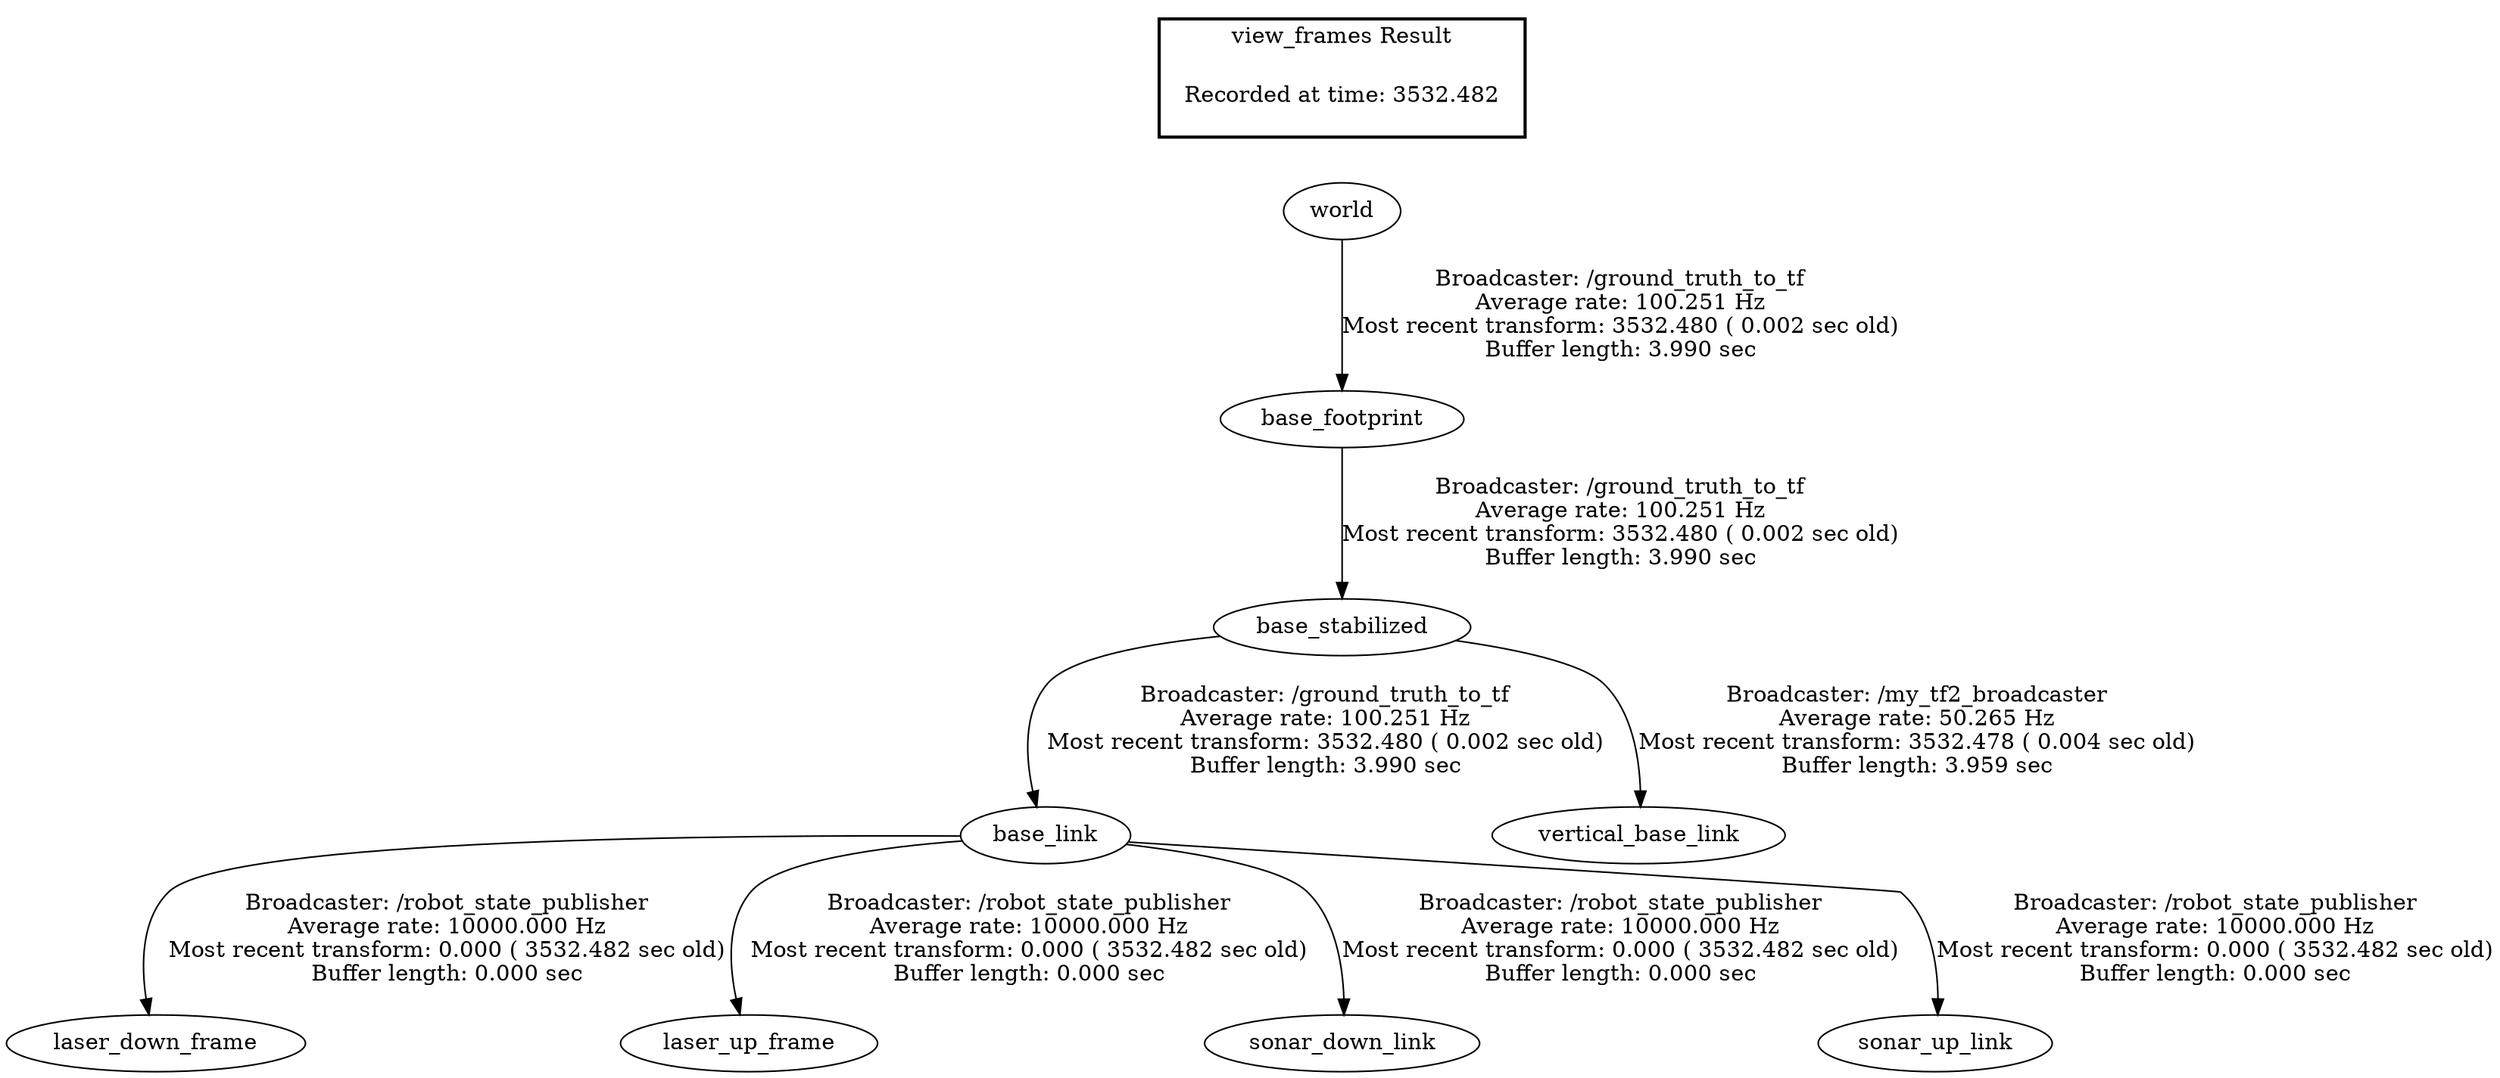 digraph G {
"base_link" -> "laser_down_frame"[label="Broadcaster: /robot_state_publisher\nAverage rate: 10000.000 Hz\nMost recent transform: 0.000 ( 3532.482 sec old)\nBuffer length: 0.000 sec\n"];
"base_stabilized" -> "base_link"[label="Broadcaster: /ground_truth_to_tf\nAverage rate: 100.251 Hz\nMost recent transform: 3532.480 ( 0.002 sec old)\nBuffer length: 3.990 sec\n"];
"base_link" -> "laser_up_frame"[label="Broadcaster: /robot_state_publisher\nAverage rate: 10000.000 Hz\nMost recent transform: 0.000 ( 3532.482 sec old)\nBuffer length: 0.000 sec\n"];
"base_link" -> "sonar_down_link"[label="Broadcaster: /robot_state_publisher\nAverage rate: 10000.000 Hz\nMost recent transform: 0.000 ( 3532.482 sec old)\nBuffer length: 0.000 sec\n"];
"base_link" -> "sonar_up_link"[label="Broadcaster: /robot_state_publisher\nAverage rate: 10000.000 Hz\nMost recent transform: 0.000 ( 3532.482 sec old)\nBuffer length: 0.000 sec\n"];
"world" -> "base_footprint"[label="Broadcaster: /ground_truth_to_tf\nAverage rate: 100.251 Hz\nMost recent transform: 3532.480 ( 0.002 sec old)\nBuffer length: 3.990 sec\n"];
"base_footprint" -> "base_stabilized"[label="Broadcaster: /ground_truth_to_tf\nAverage rate: 100.251 Hz\nMost recent transform: 3532.480 ( 0.002 sec old)\nBuffer length: 3.990 sec\n"];
"base_stabilized" -> "vertical_base_link"[label="Broadcaster: /my_tf2_broadcaster\nAverage rate: 50.265 Hz\nMost recent transform: 3532.478 ( 0.004 sec old)\nBuffer length: 3.959 sec\n"];
edge [style=invis];
 subgraph cluster_legend { style=bold; color=black; label ="view_frames Result";
"Recorded at time: 3532.482"[ shape=plaintext ] ;
 }->"world";
}